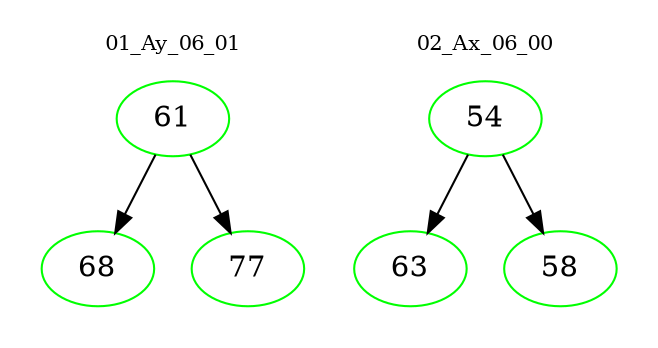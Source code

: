digraph{
subgraph cluster_0 {
color = white
label = "01_Ay_06_01";
fontsize=10;
T0_61 [label="61", color="green"]
T0_61 -> T0_68 [color="black"]
T0_68 [label="68", color="green"]
T0_61 -> T0_77 [color="black"]
T0_77 [label="77", color="green"]
}
subgraph cluster_1 {
color = white
label = "02_Ax_06_00";
fontsize=10;
T1_54 [label="54", color="green"]
T1_54 -> T1_63 [color="black"]
T1_63 [label="63", color="green"]
T1_54 -> T1_58 [color="black"]
T1_58 [label="58", color="green"]
}
}

